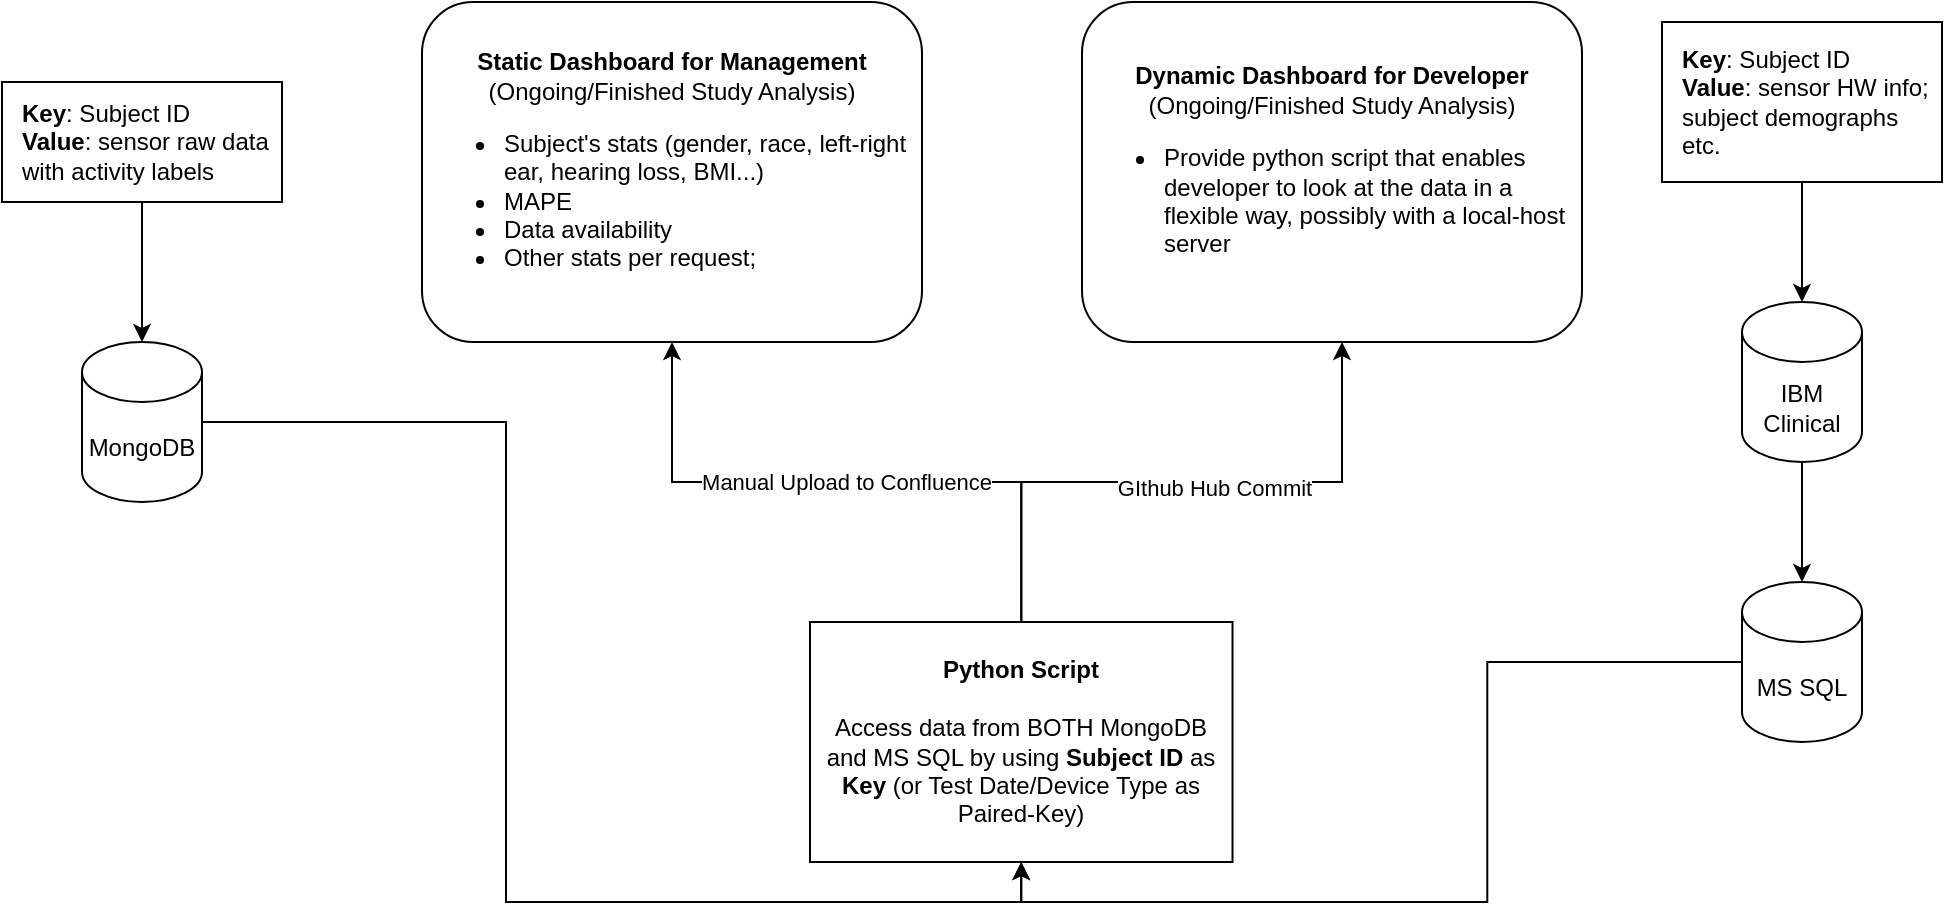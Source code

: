 <mxfile version="14.4.0" type="github">
  <diagram id="4QvXAcQMYoYj-EKE6cNT" name="Page-1">
    <mxGraphModel dx="1006" dy="685" grid="1" gridSize="10" guides="1" tooltips="1" connect="1" arrows="1" fold="1" page="1" pageScale="1" pageWidth="1100" pageHeight="850" math="0" shadow="0">
      <root>
        <mxCell id="0" />
        <mxCell id="1" parent="0" />
        <mxCell id="zGIEotf5qHY922Rz5FeH-13" style="edgeStyle=orthogonalEdgeStyle;rounded=0;orthogonalLoop=1;jettySize=auto;html=1;entryX=0.5;entryY=1;entryDx=0;entryDy=0;" edge="1" parent="1" source="zGIEotf5qHY922Rz5FeH-1" target="zGIEotf5qHY922Rz5FeH-10">
          <mxGeometry relative="1" as="geometry" />
        </mxCell>
        <mxCell id="zGIEotf5qHY922Rz5FeH-1" value="MongoDB" style="shape=cylinder3;whiteSpace=wrap;html=1;boundedLbl=1;backgroundOutline=1;size=15;" vertex="1" parent="1">
          <mxGeometry x="80" y="450" width="60" height="80" as="geometry" />
        </mxCell>
        <mxCell id="zGIEotf5qHY922Rz5FeH-6" style="edgeStyle=orthogonalEdgeStyle;rounded=0;orthogonalLoop=1;jettySize=auto;html=1;entryX=0.5;entryY=0;entryDx=0;entryDy=0;entryPerimeter=0;" edge="1" parent="1" source="zGIEotf5qHY922Rz5FeH-2" target="zGIEotf5qHY922Rz5FeH-3">
          <mxGeometry relative="1" as="geometry" />
        </mxCell>
        <mxCell id="zGIEotf5qHY922Rz5FeH-2" value="IBM Clinical" style="shape=cylinder3;whiteSpace=wrap;html=1;boundedLbl=1;backgroundOutline=1;size=15;" vertex="1" parent="1">
          <mxGeometry x="910" y="430" width="60" height="80" as="geometry" />
        </mxCell>
        <mxCell id="zGIEotf5qHY922Rz5FeH-12" style="edgeStyle=orthogonalEdgeStyle;rounded=0;orthogonalLoop=1;jettySize=auto;html=1;entryX=0.5;entryY=1;entryDx=0;entryDy=0;" edge="1" parent="1" source="zGIEotf5qHY922Rz5FeH-3" target="zGIEotf5qHY922Rz5FeH-10">
          <mxGeometry relative="1" as="geometry" />
        </mxCell>
        <mxCell id="zGIEotf5qHY922Rz5FeH-3" value="MS SQL" style="shape=cylinder3;whiteSpace=wrap;html=1;boundedLbl=1;backgroundOutline=1;size=15;" vertex="1" parent="1">
          <mxGeometry x="910" y="570" width="60" height="80" as="geometry" />
        </mxCell>
        <mxCell id="zGIEotf5qHY922Rz5FeH-5" style="edgeStyle=orthogonalEdgeStyle;rounded=0;orthogonalLoop=1;jettySize=auto;html=1;entryX=0.5;entryY=0;entryDx=0;entryDy=0;entryPerimeter=0;" edge="1" parent="1" source="zGIEotf5qHY922Rz5FeH-4" target="zGIEotf5qHY922Rz5FeH-2">
          <mxGeometry relative="1" as="geometry" />
        </mxCell>
        <mxCell id="zGIEotf5qHY922Rz5FeH-4" value="&lt;blockquote style=&quot;margin: 0 0 0 40px ; border: none ; padding: 0px&quot;&gt;&lt;/blockquote&gt;&lt;b&gt;Key&lt;/b&gt;&lt;span&gt;: Subject ID&lt;/span&gt;&lt;br&gt;&lt;b&gt;Value&lt;/b&gt;: sensor HW info; subject demographs etc.&amp;nbsp;" style="rounded=0;whiteSpace=wrap;html=1;align=left;spacingLeft=8;" vertex="1" parent="1">
          <mxGeometry x="870" y="290" width="140" height="80" as="geometry" />
        </mxCell>
        <mxCell id="zGIEotf5qHY922Rz5FeH-7" value="&lt;b&gt;Static Dashboard for Management&lt;/b&gt;&lt;br&gt;(Ongoing/Finished Study Analysis)&lt;br&gt;&lt;ul&gt;&lt;li style=&quot;text-align: left&quot;&gt;Subject&#39;s stats (gender, race, left-right ear, hearing loss, BMI...)&lt;/li&gt;&lt;li style=&quot;text-align: left&quot;&gt;MAPE&amp;nbsp;&lt;/li&gt;&lt;li style=&quot;text-align: left&quot;&gt;Data availability&lt;/li&gt;&lt;li style=&quot;text-align: left&quot;&gt;Other stats per request;&lt;/li&gt;&lt;/ul&gt;" style="rounded=1;whiteSpace=wrap;html=1;align=center;" vertex="1" parent="1">
          <mxGeometry x="250" y="280" width="250" height="170" as="geometry" />
        </mxCell>
        <mxCell id="zGIEotf5qHY922Rz5FeH-9" style="edgeStyle=orthogonalEdgeStyle;rounded=0;orthogonalLoop=1;jettySize=auto;html=1;entryX=0.5;entryY=0;entryDx=0;entryDy=0;entryPerimeter=0;" edge="1" parent="1" source="zGIEotf5qHY922Rz5FeH-8" target="zGIEotf5qHY922Rz5FeH-1">
          <mxGeometry relative="1" as="geometry" />
        </mxCell>
        <mxCell id="zGIEotf5qHY922Rz5FeH-8" value="&lt;blockquote style=&quot;margin: 0 0 0 40px ; border: none ; padding: 0px&quot;&gt;&lt;/blockquote&gt;&lt;b&gt;Key&lt;/b&gt;&lt;span&gt;: Subject ID&lt;/span&gt;&lt;br&gt;&lt;b&gt;Value&lt;/b&gt;: sensor raw data with activity labels" style="rounded=0;whiteSpace=wrap;html=1;align=left;spacingLeft=8;" vertex="1" parent="1">
          <mxGeometry x="40" y="320" width="140" height="60" as="geometry" />
        </mxCell>
        <mxCell id="zGIEotf5qHY922Rz5FeH-14" value="Manual Upload to Confluence" style="edgeStyle=orthogonalEdgeStyle;rounded=0;orthogonalLoop=1;jettySize=auto;html=1;" edge="1" parent="1" source="zGIEotf5qHY922Rz5FeH-10" target="zGIEotf5qHY922Rz5FeH-7">
          <mxGeometry relative="1" as="geometry" />
        </mxCell>
        <mxCell id="zGIEotf5qHY922Rz5FeH-17" style="edgeStyle=orthogonalEdgeStyle;rounded=0;orthogonalLoop=1;jettySize=auto;html=1;" edge="1" parent="1" source="zGIEotf5qHY922Rz5FeH-10" target="zGIEotf5qHY922Rz5FeH-16">
          <mxGeometry relative="1" as="geometry">
            <Array as="points">
              <mxPoint x="550" y="520" />
              <mxPoint x="710" y="520" />
            </Array>
          </mxGeometry>
        </mxCell>
        <mxCell id="zGIEotf5qHY922Rz5FeH-20" value="GIthub Hub Commit" style="edgeLabel;html=1;align=center;verticalAlign=middle;resizable=0;points=[];" vertex="1" connectable="0" parent="zGIEotf5qHY922Rz5FeH-17">
          <mxGeometry x="0.108" y="-3" relative="1" as="geometry">
            <mxPoint as="offset" />
          </mxGeometry>
        </mxCell>
        <mxCell id="zGIEotf5qHY922Rz5FeH-10" value="&lt;b&gt;Python Script &lt;br&gt;&lt;/b&gt;&lt;br&gt;Access data from BOTH MongoDB and MS SQL by using &lt;b&gt;Subject ID&lt;/b&gt; as &lt;b&gt;Key &lt;/b&gt;(or Test Date/Device Type as Paired-Key)" style="rounded=0;whiteSpace=wrap;html=1;align=center;" vertex="1" parent="1">
          <mxGeometry x="444" y="590" width="211.25" height="120" as="geometry" />
        </mxCell>
        <mxCell id="zGIEotf5qHY922Rz5FeH-16" value="&lt;b&gt;Dynamic Dashboard for Developer&lt;/b&gt;&lt;br&gt;(Ongoing/Finished Study Analysis)&lt;br&gt;&lt;ul&gt;&lt;li style=&quot;text-align: left&quot;&gt;Provide python script that enables developer to look at the data in a flexible way, possibly with a local-host server&lt;/li&gt;&lt;/ul&gt;" style="rounded=1;whiteSpace=wrap;html=1;align=center;" vertex="1" parent="1">
          <mxGeometry x="580" y="280" width="250" height="170" as="geometry" />
        </mxCell>
      </root>
    </mxGraphModel>
  </diagram>
</mxfile>
